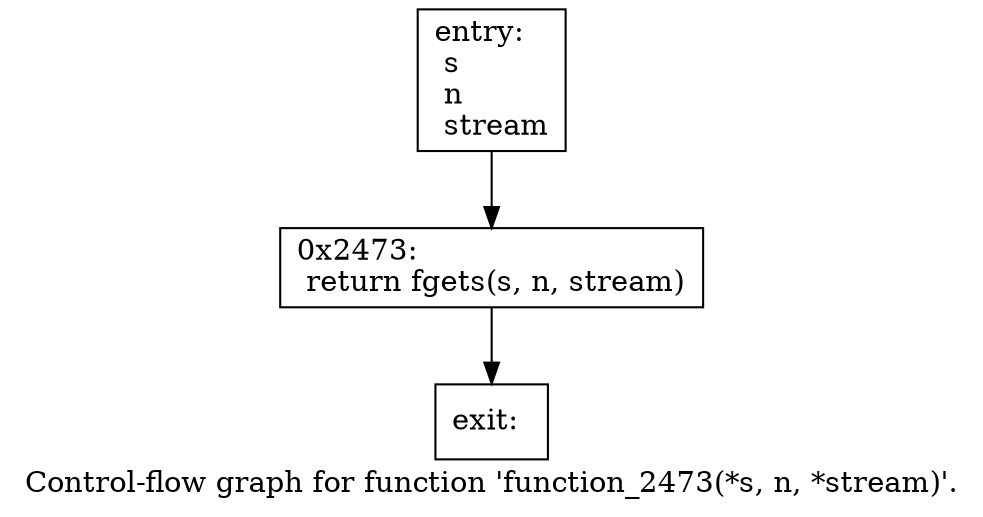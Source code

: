digraph "Control-flow graph for function 'function_2473(*s, n, *stream)'." {
  label="Control-flow graph for function 'function_2473(*s, n, *stream)'.";
  node [shape=record];

  Node077113F0 [label="{entry:\l  s\l  n\l  stream\l}"];
  Node077113F0 -> Node07712050;
  Node07712050 [label="{0x2473:\l  return fgets(s, n, stream)\l}"];
  Node07712050 -> Node07711E10;
  Node07711E10 [label="{exit:\l}"];

}
